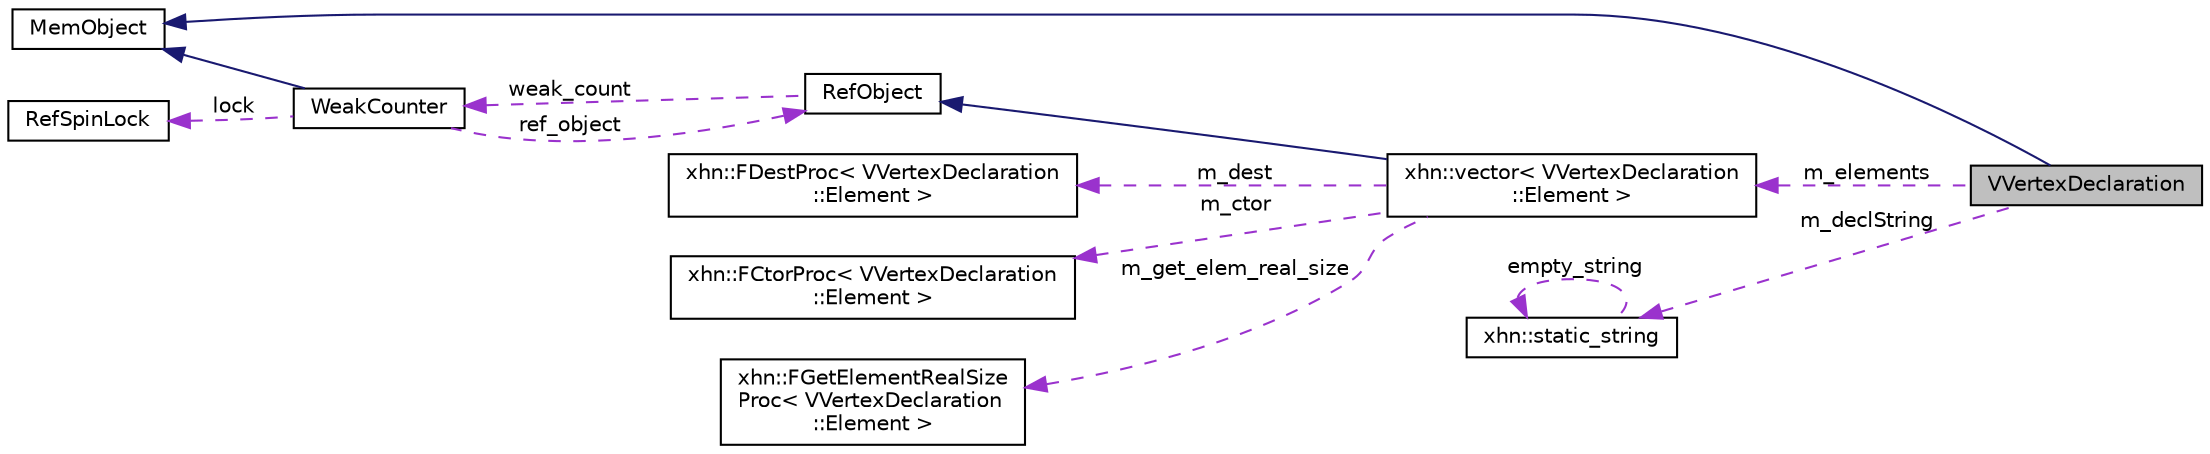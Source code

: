 digraph "VVertexDeclaration"
{
  edge [fontname="Helvetica",fontsize="10",labelfontname="Helvetica",labelfontsize="10"];
  node [fontname="Helvetica",fontsize="10",shape=record];
  rankdir="LR";
  Node1 [label="VVertexDeclaration",height=0.2,width=0.4,color="black", fillcolor="grey75", style="filled", fontcolor="black"];
  Node2 -> Node1 [dir="back",color="midnightblue",fontsize="10",style="solid",fontname="Helvetica"];
  Node2 [label="MemObject",height=0.2,width=0.4,color="black", fillcolor="white", style="filled",URL="$class_mem_object.html"];
  Node3 -> Node1 [dir="back",color="darkorchid3",fontsize="10",style="dashed",label=" m_elements" ,fontname="Helvetica"];
  Node3 [label="xhn::vector\< VVertexDeclaration\l::Element \>",height=0.2,width=0.4,color="black", fillcolor="white", style="filled",URL="$classxhn_1_1vector.html"];
  Node4 -> Node3 [dir="back",color="midnightblue",fontsize="10",style="solid",fontname="Helvetica"];
  Node4 [label="RefObject",height=0.2,width=0.4,color="black", fillcolor="white", style="filled",URL="$class_ref_object.html"];
  Node5 -> Node4 [dir="back",color="darkorchid3",fontsize="10",style="dashed",label=" weak_count" ,fontname="Helvetica"];
  Node5 [label="WeakCounter",height=0.2,width=0.4,color="black", fillcolor="white", style="filled",URL="$class_weak_counter.html",tooltip="WeakCounter. "];
  Node2 -> Node5 [dir="back",color="midnightblue",fontsize="10",style="solid",fontname="Helvetica"];
  Node6 -> Node5 [dir="back",color="darkorchid3",fontsize="10",style="dashed",label=" lock" ,fontname="Helvetica"];
  Node6 [label="RefSpinLock",height=0.2,width=0.4,color="black", fillcolor="white", style="filled",URL="$class_ref_spin_lock.html"];
  Node4 -> Node5 [dir="back",color="darkorchid3",fontsize="10",style="dashed",label=" ref_object" ,fontname="Helvetica"];
  Node7 -> Node3 [dir="back",color="darkorchid3",fontsize="10",style="dashed",label=" m_dest" ,fontname="Helvetica"];
  Node7 [label="xhn::FDestProc\< VVertexDeclaration\l::Element \>",height=0.2,width=0.4,color="black", fillcolor="white", style="filled",URL="$structxhn_1_1_f_dest_proc.html"];
  Node8 -> Node3 [dir="back",color="darkorchid3",fontsize="10",style="dashed",label=" m_ctor" ,fontname="Helvetica"];
  Node8 [label="xhn::FCtorProc\< VVertexDeclaration\l::Element \>",height=0.2,width=0.4,color="black", fillcolor="white", style="filled",URL="$structxhn_1_1_f_ctor_proc.html"];
  Node9 -> Node3 [dir="back",color="darkorchid3",fontsize="10",style="dashed",label=" m_get_elem_real_size" ,fontname="Helvetica"];
  Node9 [label="xhn::FGetElementRealSize\lProc\< VVertexDeclaration\l::Element \>",height=0.2,width=0.4,color="black", fillcolor="white", style="filled",URL="$structxhn_1_1_f_get_element_real_size_proc.html"];
  Node10 -> Node1 [dir="back",color="darkorchid3",fontsize="10",style="dashed",label=" m_declString" ,fontname="Helvetica"];
  Node10 [label="xhn::static_string",height=0.2,width=0.4,color="black", fillcolor="white", style="filled",URL="$classxhn_1_1static__string.html"];
  Node10 -> Node10 [dir="back",color="darkorchid3",fontsize="10",style="dashed",label=" empty_string" ,fontname="Helvetica"];
}
